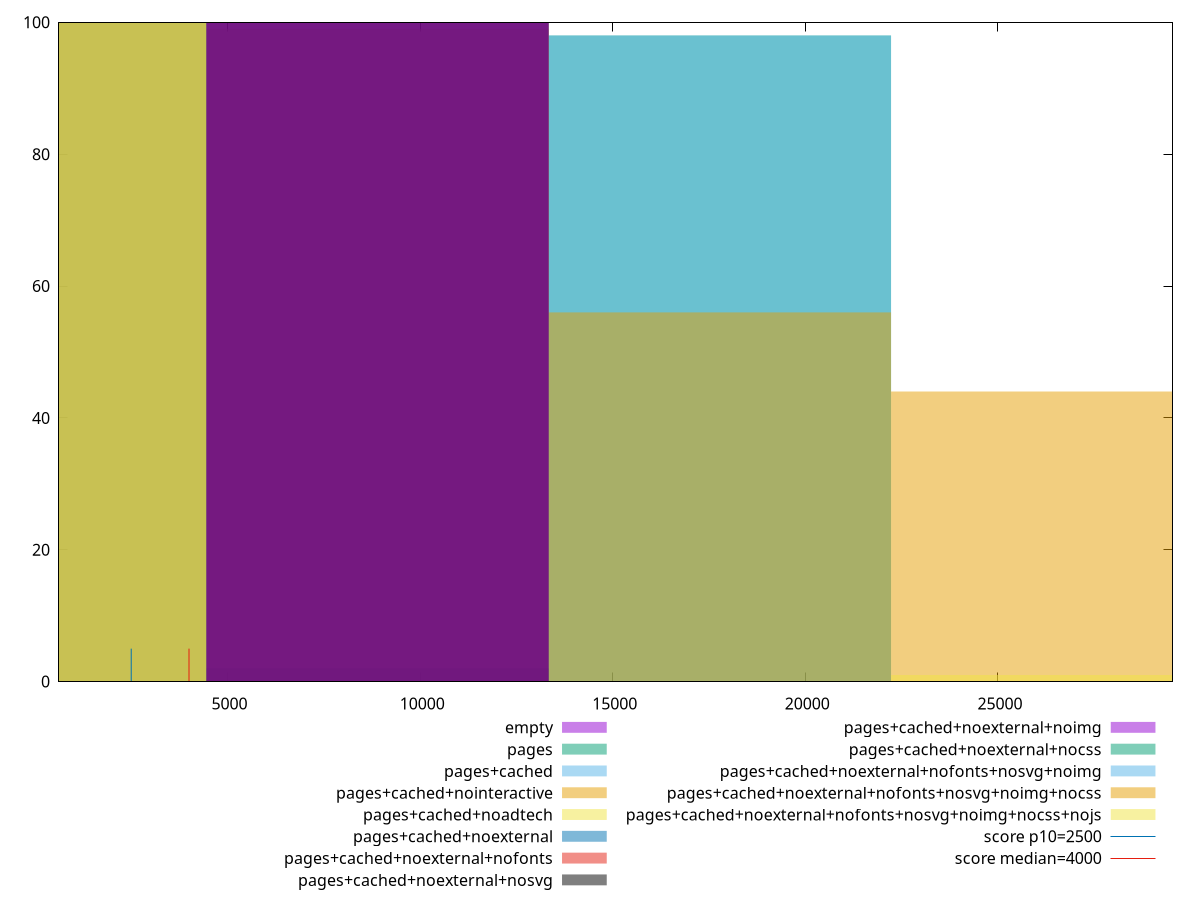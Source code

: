 reset

$empty <<EOF
0 100
EOF

$pages <<EOF
17780.012992394488 98
8890.006496197244 2
EOF

$pagesCached <<EOF
8890.006496197244 2
17780.012992394488 98
EOF

$pagesCachedNointeractive <<EOF
17780.012992394488 56
26670.01948859173 44
EOF

$pagesCachedNoadtech <<EOF
8890.006496197244 99
26670.01948859173 1
EOF

$pagesCachedNoexternal <<EOF
8890.006496197244 100
EOF

$pagesCachedNoexternalNofonts <<EOF
8890.006496197244 100
EOF

$pagesCachedNoexternalNosvg <<EOF
8890.006496197244 100
EOF

$pagesCachedNoexternalNoimg <<EOF
8890.006496197244 100
EOF

$pagesCachedNoexternalNocss <<EOF
0 100
EOF

$pagesCachedNoexternalNofontsNosvgNoimg <<EOF
0 100
EOF

$pagesCachedNoexternalNofontsNosvgNoimgNocss <<EOF
0 100
EOF

$pagesCachedNoexternalNofontsNosvgNoimgNocssNojs <<EOF
0 100
EOF

set key outside below
set boxwidth 8890.006496197244
set xrange [625.16225:29531.422649999986]
set yrange [0:100]
set style fill transparent solid 0.5 noborder

set parametric
set terminal svg size 640, 610 enhanced background rgb 'white'
set output "report_00007_2020-12-11T15:55:29.892Z/largest-contentful-paint/comparison/histogram/all_raw.svg"

plot $empty title "empty" with boxes, \
     $pages title "pages" with boxes, \
     $pagesCached title "pages+cached" with boxes, \
     $pagesCachedNointeractive title "pages+cached+nointeractive" with boxes, \
     $pagesCachedNoadtech title "pages+cached+noadtech" with boxes, \
     $pagesCachedNoexternal title "pages+cached+noexternal" with boxes, \
     $pagesCachedNoexternalNofonts title "pages+cached+noexternal+nofonts" with boxes, \
     $pagesCachedNoexternalNosvg title "pages+cached+noexternal+nosvg" with boxes, \
     $pagesCachedNoexternalNoimg title "pages+cached+noexternal+noimg" with boxes, \
     $pagesCachedNoexternalNocss title "pages+cached+noexternal+nocss" with boxes, \
     $pagesCachedNoexternalNofontsNosvgNoimg title "pages+cached+noexternal+nofonts+nosvg+noimg" with boxes, \
     $pagesCachedNoexternalNofontsNosvgNoimgNocss title "pages+cached+noexternal+nofonts+nosvg+noimg+nocss" with boxes, \
     $pagesCachedNoexternalNofontsNosvgNoimgNocssNojs title "pages+cached+noexternal+nofonts+nosvg+noimg+nocss+nojs" with boxes, \
     2500,t title "score p10=2500", \
     4000,t title "score median=4000"

reset
